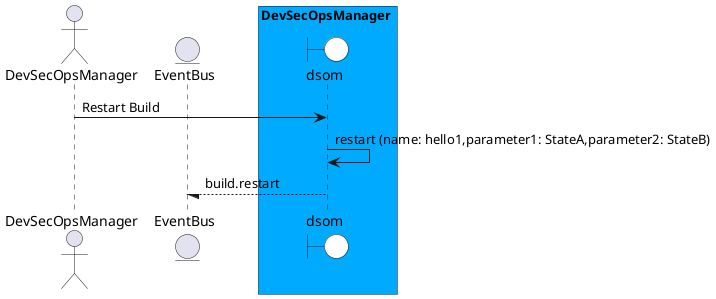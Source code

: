 @startuml

actor "DevSecOpsManager"


entity EventBus

box DevSecOpsManager #00aaff
    boundary dsom #white
end box



"DevSecOpsManager" -> dsom: Restart Build

    dsom -> "dsom": restart (name: hello1,parameter1: StateA,parameter2: StateB)

    "dsom" --/ EventBus: build.restart



@enduml
